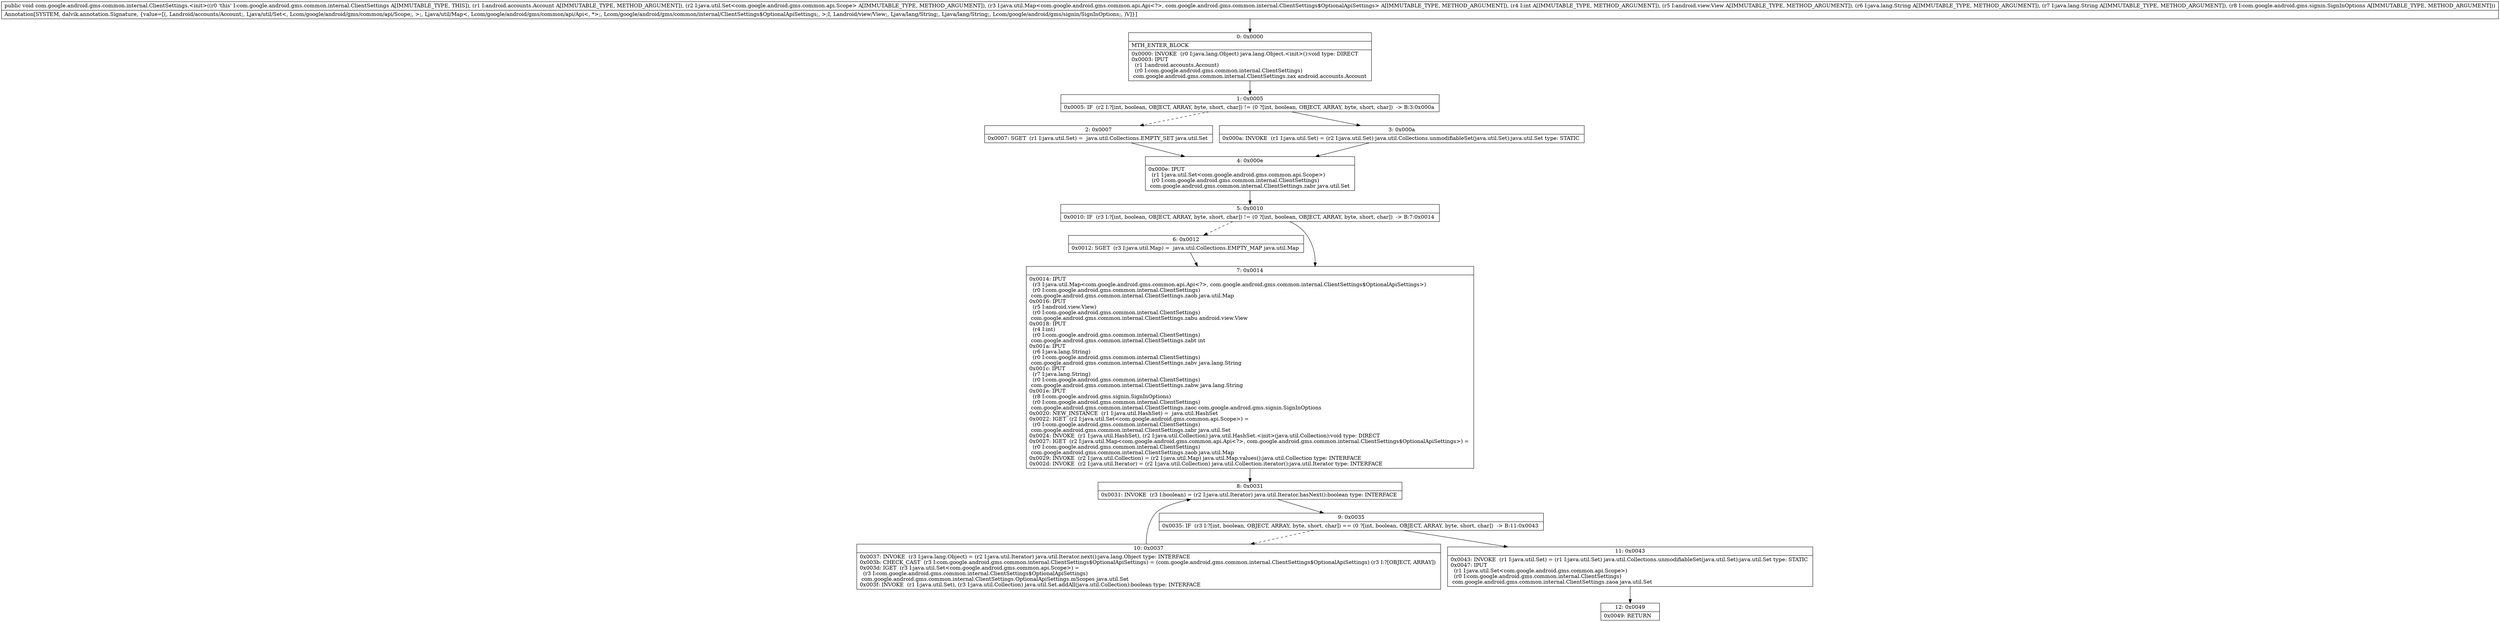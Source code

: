 digraph "CFG forcom.google.android.gms.common.internal.ClientSettings.\<init\>(Landroid\/accounts\/Account;Ljava\/util\/Set;Ljava\/util\/Map;ILandroid\/view\/View;Ljava\/lang\/String;Ljava\/lang\/String;Lcom\/google\/android\/gms\/signin\/SignInOptions;)V" {
Node_0 [shape=record,label="{0\:\ 0x0000|MTH_ENTER_BLOCK\l|0x0000: INVOKE  (r0 I:java.lang.Object) java.lang.Object.\<init\>():void type: DIRECT \l0x0003: IPUT  \l  (r1 I:android.accounts.Account)\l  (r0 I:com.google.android.gms.common.internal.ClientSettings)\l com.google.android.gms.common.internal.ClientSettings.zax android.accounts.Account \l}"];
Node_1 [shape=record,label="{1\:\ 0x0005|0x0005: IF  (r2 I:?[int, boolean, OBJECT, ARRAY, byte, short, char]) != (0 ?[int, boolean, OBJECT, ARRAY, byte, short, char])  \-\> B:3:0x000a \l}"];
Node_2 [shape=record,label="{2\:\ 0x0007|0x0007: SGET  (r1 I:java.util.Set) =  java.util.Collections.EMPTY_SET java.util.Set \l}"];
Node_3 [shape=record,label="{3\:\ 0x000a|0x000a: INVOKE  (r1 I:java.util.Set) = (r2 I:java.util.Set) java.util.Collections.unmodifiableSet(java.util.Set):java.util.Set type: STATIC \l}"];
Node_4 [shape=record,label="{4\:\ 0x000e|0x000e: IPUT  \l  (r1 I:java.util.Set\<com.google.android.gms.common.api.Scope\>)\l  (r0 I:com.google.android.gms.common.internal.ClientSettings)\l com.google.android.gms.common.internal.ClientSettings.zabr java.util.Set \l}"];
Node_5 [shape=record,label="{5\:\ 0x0010|0x0010: IF  (r3 I:?[int, boolean, OBJECT, ARRAY, byte, short, char]) != (0 ?[int, boolean, OBJECT, ARRAY, byte, short, char])  \-\> B:7:0x0014 \l}"];
Node_6 [shape=record,label="{6\:\ 0x0012|0x0012: SGET  (r3 I:java.util.Map) =  java.util.Collections.EMPTY_MAP java.util.Map \l}"];
Node_7 [shape=record,label="{7\:\ 0x0014|0x0014: IPUT  \l  (r3 I:java.util.Map\<com.google.android.gms.common.api.Api\<?\>, com.google.android.gms.common.internal.ClientSettings$OptionalApiSettings\>)\l  (r0 I:com.google.android.gms.common.internal.ClientSettings)\l com.google.android.gms.common.internal.ClientSettings.zaob java.util.Map \l0x0016: IPUT  \l  (r5 I:android.view.View)\l  (r0 I:com.google.android.gms.common.internal.ClientSettings)\l com.google.android.gms.common.internal.ClientSettings.zabu android.view.View \l0x0018: IPUT  \l  (r4 I:int)\l  (r0 I:com.google.android.gms.common.internal.ClientSettings)\l com.google.android.gms.common.internal.ClientSettings.zabt int \l0x001a: IPUT  \l  (r6 I:java.lang.String)\l  (r0 I:com.google.android.gms.common.internal.ClientSettings)\l com.google.android.gms.common.internal.ClientSettings.zabv java.lang.String \l0x001c: IPUT  \l  (r7 I:java.lang.String)\l  (r0 I:com.google.android.gms.common.internal.ClientSettings)\l com.google.android.gms.common.internal.ClientSettings.zabw java.lang.String \l0x001e: IPUT  \l  (r8 I:com.google.android.gms.signin.SignInOptions)\l  (r0 I:com.google.android.gms.common.internal.ClientSettings)\l com.google.android.gms.common.internal.ClientSettings.zaoc com.google.android.gms.signin.SignInOptions \l0x0020: NEW_INSTANCE  (r1 I:java.util.HashSet) =  java.util.HashSet \l0x0022: IGET  (r2 I:java.util.Set\<com.google.android.gms.common.api.Scope\>) = \l  (r0 I:com.google.android.gms.common.internal.ClientSettings)\l com.google.android.gms.common.internal.ClientSettings.zabr java.util.Set \l0x0024: INVOKE  (r1 I:java.util.HashSet), (r2 I:java.util.Collection) java.util.HashSet.\<init\>(java.util.Collection):void type: DIRECT \l0x0027: IGET  (r2 I:java.util.Map\<com.google.android.gms.common.api.Api\<?\>, com.google.android.gms.common.internal.ClientSettings$OptionalApiSettings\>) = \l  (r0 I:com.google.android.gms.common.internal.ClientSettings)\l com.google.android.gms.common.internal.ClientSettings.zaob java.util.Map \l0x0029: INVOKE  (r2 I:java.util.Collection) = (r2 I:java.util.Map) java.util.Map.values():java.util.Collection type: INTERFACE \l0x002d: INVOKE  (r2 I:java.util.Iterator) = (r2 I:java.util.Collection) java.util.Collection.iterator():java.util.Iterator type: INTERFACE \l}"];
Node_8 [shape=record,label="{8\:\ 0x0031|0x0031: INVOKE  (r3 I:boolean) = (r2 I:java.util.Iterator) java.util.Iterator.hasNext():boolean type: INTERFACE \l}"];
Node_9 [shape=record,label="{9\:\ 0x0035|0x0035: IF  (r3 I:?[int, boolean, OBJECT, ARRAY, byte, short, char]) == (0 ?[int, boolean, OBJECT, ARRAY, byte, short, char])  \-\> B:11:0x0043 \l}"];
Node_10 [shape=record,label="{10\:\ 0x0037|0x0037: INVOKE  (r3 I:java.lang.Object) = (r2 I:java.util.Iterator) java.util.Iterator.next():java.lang.Object type: INTERFACE \l0x003b: CHECK_CAST  (r3 I:com.google.android.gms.common.internal.ClientSettings$OptionalApiSettings) = (com.google.android.gms.common.internal.ClientSettings$OptionalApiSettings) (r3 I:?[OBJECT, ARRAY]) \l0x003d: IGET  (r3 I:java.util.Set\<com.google.android.gms.common.api.Scope\>) = \l  (r3 I:com.google.android.gms.common.internal.ClientSettings$OptionalApiSettings)\l com.google.android.gms.common.internal.ClientSettings.OptionalApiSettings.mScopes java.util.Set \l0x003f: INVOKE  (r1 I:java.util.Set), (r3 I:java.util.Collection) java.util.Set.addAll(java.util.Collection):boolean type: INTERFACE \l}"];
Node_11 [shape=record,label="{11\:\ 0x0043|0x0043: INVOKE  (r1 I:java.util.Set) = (r1 I:java.util.Set) java.util.Collections.unmodifiableSet(java.util.Set):java.util.Set type: STATIC \l0x0047: IPUT  \l  (r1 I:java.util.Set\<com.google.android.gms.common.api.Scope\>)\l  (r0 I:com.google.android.gms.common.internal.ClientSettings)\l com.google.android.gms.common.internal.ClientSettings.zaoa java.util.Set \l}"];
Node_12 [shape=record,label="{12\:\ 0x0049|0x0049: RETURN   \l}"];
MethodNode[shape=record,label="{public void com.google.android.gms.common.internal.ClientSettings.\<init\>((r0 'this' I:com.google.android.gms.common.internal.ClientSettings A[IMMUTABLE_TYPE, THIS]), (r1 I:android.accounts.Account A[IMMUTABLE_TYPE, METHOD_ARGUMENT]), (r2 I:java.util.Set\<com.google.android.gms.common.api.Scope\> A[IMMUTABLE_TYPE, METHOD_ARGUMENT]), (r3 I:java.util.Map\<com.google.android.gms.common.api.Api\<?\>, com.google.android.gms.common.internal.ClientSettings$OptionalApiSettings\> A[IMMUTABLE_TYPE, METHOD_ARGUMENT]), (r4 I:int A[IMMUTABLE_TYPE, METHOD_ARGUMENT]), (r5 I:android.view.View A[IMMUTABLE_TYPE, METHOD_ARGUMENT]), (r6 I:java.lang.String A[IMMUTABLE_TYPE, METHOD_ARGUMENT]), (r7 I:java.lang.String A[IMMUTABLE_TYPE, METHOD_ARGUMENT]), (r8 I:com.google.android.gms.signin.SignInOptions A[IMMUTABLE_TYPE, METHOD_ARGUMENT]))  | Annotation[SYSTEM, dalvik.annotation.Signature, \{value=[(, Landroid\/accounts\/Account;, Ljava\/util\/Set\<, Lcom\/google\/android\/gms\/common\/api\/Scope;, \>;, Ljava\/util\/Map\<, Lcom\/google\/android\/gms\/common\/api\/Api\<, *\>;, Lcom\/google\/android\/gms\/common\/internal\/ClientSettings$OptionalApiSettings;, \>;I, Landroid\/view\/View;, Ljava\/lang\/String;, Ljava\/lang\/String;, Lcom\/google\/android\/gms\/signin\/SignInOptions;, )V]\}]\l}"];
MethodNode -> Node_0;
Node_0 -> Node_1;
Node_1 -> Node_2[style=dashed];
Node_1 -> Node_3;
Node_2 -> Node_4;
Node_3 -> Node_4;
Node_4 -> Node_5;
Node_5 -> Node_6[style=dashed];
Node_5 -> Node_7;
Node_6 -> Node_7;
Node_7 -> Node_8;
Node_8 -> Node_9;
Node_9 -> Node_10[style=dashed];
Node_9 -> Node_11;
Node_10 -> Node_8;
Node_11 -> Node_12;
}

